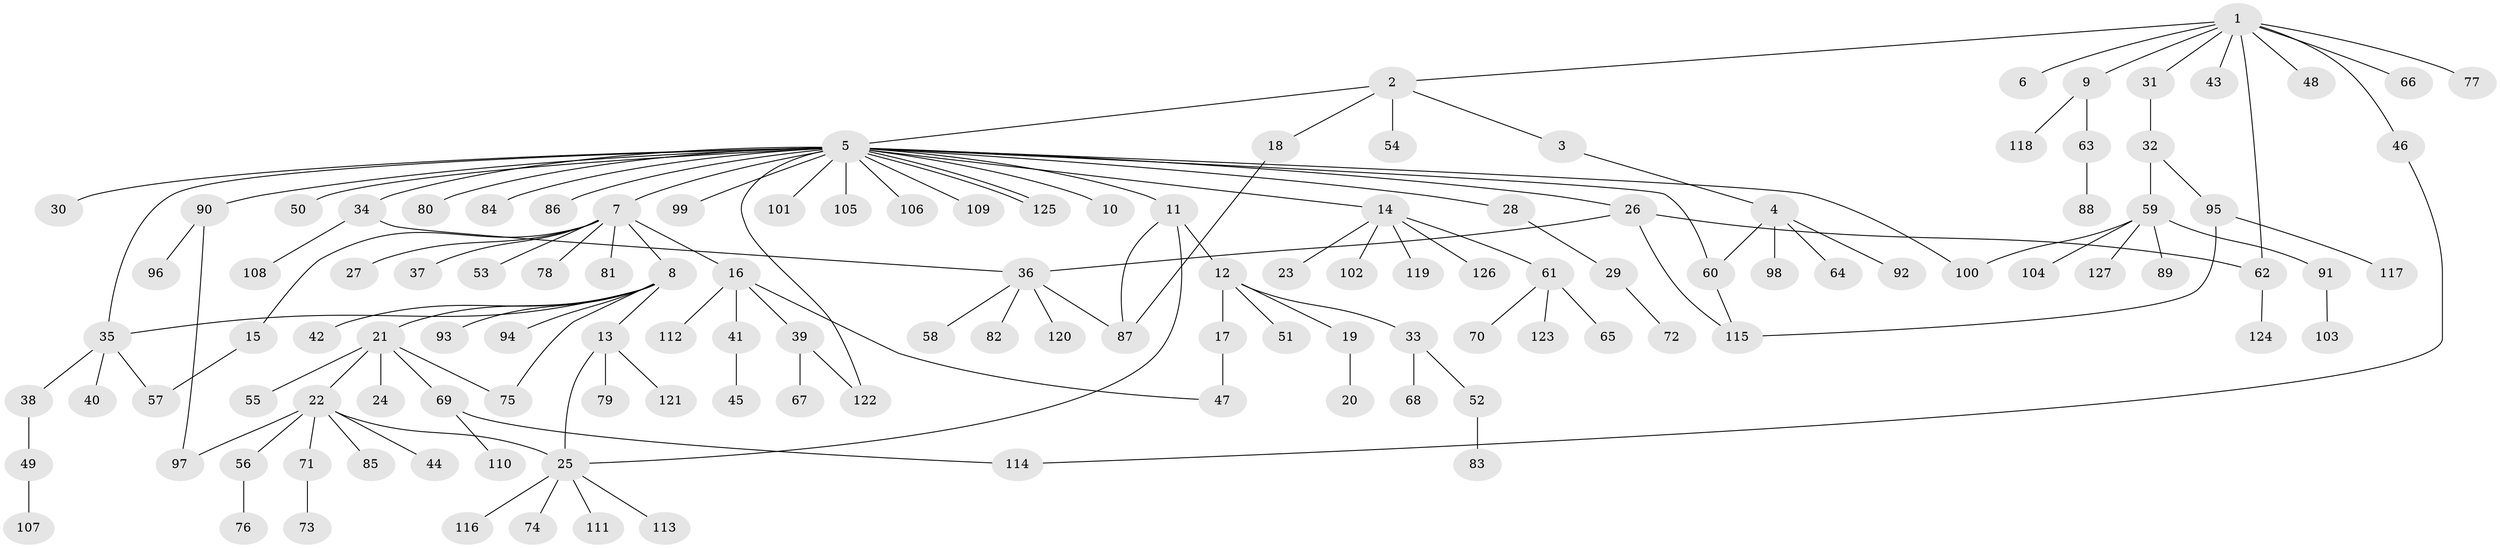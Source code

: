 // Generated by graph-tools (version 1.1) at 2025/01/03/09/25 03:01:40]
// undirected, 127 vertices, 144 edges
graph export_dot {
graph [start="1"]
  node [color=gray90,style=filled];
  1;
  2;
  3;
  4;
  5;
  6;
  7;
  8;
  9;
  10;
  11;
  12;
  13;
  14;
  15;
  16;
  17;
  18;
  19;
  20;
  21;
  22;
  23;
  24;
  25;
  26;
  27;
  28;
  29;
  30;
  31;
  32;
  33;
  34;
  35;
  36;
  37;
  38;
  39;
  40;
  41;
  42;
  43;
  44;
  45;
  46;
  47;
  48;
  49;
  50;
  51;
  52;
  53;
  54;
  55;
  56;
  57;
  58;
  59;
  60;
  61;
  62;
  63;
  64;
  65;
  66;
  67;
  68;
  69;
  70;
  71;
  72;
  73;
  74;
  75;
  76;
  77;
  78;
  79;
  80;
  81;
  82;
  83;
  84;
  85;
  86;
  87;
  88;
  89;
  90;
  91;
  92;
  93;
  94;
  95;
  96;
  97;
  98;
  99;
  100;
  101;
  102;
  103;
  104;
  105;
  106;
  107;
  108;
  109;
  110;
  111;
  112;
  113;
  114;
  115;
  116;
  117;
  118;
  119;
  120;
  121;
  122;
  123;
  124;
  125;
  126;
  127;
  1 -- 2;
  1 -- 6;
  1 -- 9;
  1 -- 31;
  1 -- 43;
  1 -- 46;
  1 -- 48;
  1 -- 62;
  1 -- 66;
  1 -- 77;
  2 -- 3;
  2 -- 5;
  2 -- 18;
  2 -- 54;
  3 -- 4;
  4 -- 60;
  4 -- 64;
  4 -- 92;
  4 -- 98;
  5 -- 7;
  5 -- 10;
  5 -- 11;
  5 -- 14;
  5 -- 26;
  5 -- 28;
  5 -- 30;
  5 -- 34;
  5 -- 35;
  5 -- 50;
  5 -- 60;
  5 -- 80;
  5 -- 84;
  5 -- 86;
  5 -- 90;
  5 -- 99;
  5 -- 100;
  5 -- 101;
  5 -- 105;
  5 -- 106;
  5 -- 109;
  5 -- 122;
  5 -- 125;
  5 -- 125;
  7 -- 8;
  7 -- 15;
  7 -- 16;
  7 -- 27;
  7 -- 37;
  7 -- 53;
  7 -- 78;
  7 -- 81;
  8 -- 13;
  8 -- 21;
  8 -- 35;
  8 -- 42;
  8 -- 75;
  8 -- 93;
  8 -- 94;
  9 -- 63;
  9 -- 118;
  11 -- 12;
  11 -- 25;
  11 -- 87;
  12 -- 17;
  12 -- 19;
  12 -- 33;
  12 -- 51;
  13 -- 25;
  13 -- 79;
  13 -- 121;
  14 -- 23;
  14 -- 61;
  14 -- 102;
  14 -- 119;
  14 -- 126;
  15 -- 57;
  16 -- 39;
  16 -- 41;
  16 -- 47;
  16 -- 112;
  17 -- 47;
  18 -- 87;
  19 -- 20;
  21 -- 22;
  21 -- 24;
  21 -- 55;
  21 -- 69;
  21 -- 75;
  22 -- 25;
  22 -- 44;
  22 -- 56;
  22 -- 71;
  22 -- 85;
  22 -- 97;
  25 -- 74;
  25 -- 111;
  25 -- 113;
  25 -- 116;
  26 -- 36;
  26 -- 62;
  26 -- 115;
  28 -- 29;
  29 -- 72;
  31 -- 32;
  32 -- 59;
  32 -- 95;
  33 -- 52;
  33 -- 68;
  34 -- 36;
  34 -- 108;
  35 -- 38;
  35 -- 40;
  35 -- 57;
  36 -- 58;
  36 -- 82;
  36 -- 87;
  36 -- 120;
  38 -- 49;
  39 -- 67;
  39 -- 122;
  41 -- 45;
  46 -- 114;
  49 -- 107;
  52 -- 83;
  56 -- 76;
  59 -- 89;
  59 -- 91;
  59 -- 100;
  59 -- 104;
  59 -- 127;
  60 -- 115;
  61 -- 65;
  61 -- 70;
  61 -- 123;
  62 -- 124;
  63 -- 88;
  69 -- 110;
  69 -- 114;
  71 -- 73;
  90 -- 96;
  90 -- 97;
  91 -- 103;
  95 -- 115;
  95 -- 117;
}
